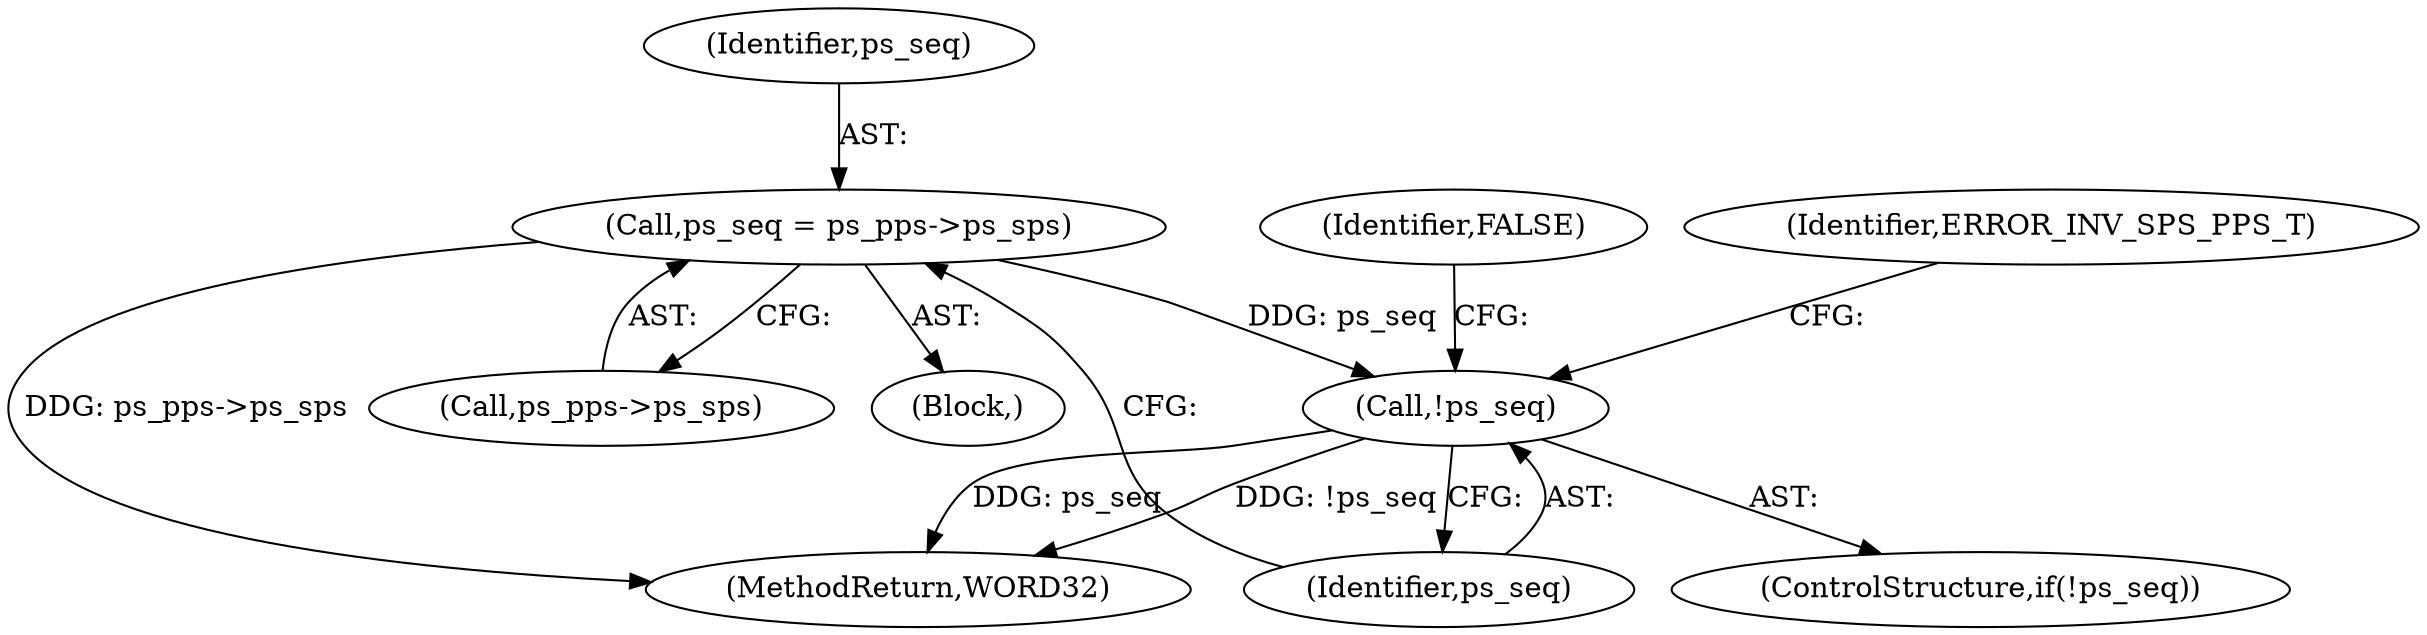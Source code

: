 digraph "0_Android_e629194c62a9a129ce378e08cb1059a8a53f1795_1@pointer" {
"1000453" [label="(Call,ps_seq = ps_pps->ps_sps)"];
"1000459" [label="(Call,!ps_seq)"];
"1000453" [label="(Call,ps_seq = ps_pps->ps_sps)"];
"1002570" [label="(MethodReturn,WORD32)"];
"1000460" [label="(Identifier,ps_seq)"];
"1000459" [label="(Call,!ps_seq)"];
"1000465" [label="(Identifier,FALSE)"];
"1000458" [label="(ControlStructure,if(!ps_seq))"];
"1000462" [label="(Identifier,ERROR_INV_SPS_PPS_T)"];
"1000455" [label="(Call,ps_pps->ps_sps)"];
"1000166" [label="(Block,)"];
"1000454" [label="(Identifier,ps_seq)"];
"1000453" -> "1000166"  [label="AST: "];
"1000453" -> "1000455"  [label="CFG: "];
"1000454" -> "1000453"  [label="AST: "];
"1000455" -> "1000453"  [label="AST: "];
"1000460" -> "1000453"  [label="CFG: "];
"1000453" -> "1002570"  [label="DDG: ps_pps->ps_sps"];
"1000453" -> "1000459"  [label="DDG: ps_seq"];
"1000459" -> "1000458"  [label="AST: "];
"1000459" -> "1000460"  [label="CFG: "];
"1000460" -> "1000459"  [label="AST: "];
"1000462" -> "1000459"  [label="CFG: "];
"1000465" -> "1000459"  [label="CFG: "];
"1000459" -> "1002570"  [label="DDG: ps_seq"];
"1000459" -> "1002570"  [label="DDG: !ps_seq"];
}

